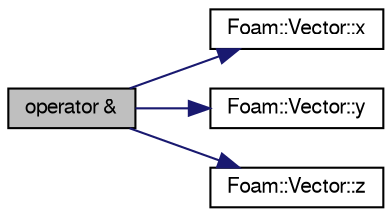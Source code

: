 digraph "operator &amp;"
{
  bgcolor="transparent";
  edge [fontname="FreeSans",fontsize="10",labelfontname="FreeSans",labelfontsize="10"];
  node [fontname="FreeSans",fontsize="10",shape=record];
  rankdir="LR";
  Node129049 [label="operator &",height=0.2,width=0.4,color="black", fillcolor="grey75", style="filled", fontcolor="black"];
  Node129049 -> Node129050 [color="midnightblue",fontsize="10",style="solid",fontname="FreeSans"];
  Node129050 [label="Foam::Vector::x",height=0.2,width=0.4,color="black",URL="$a28442.html#a63327976e5a8359700064a02ae22548e"];
  Node129049 -> Node129051 [color="midnightblue",fontsize="10",style="solid",fontname="FreeSans"];
  Node129051 [label="Foam::Vector::y",height=0.2,width=0.4,color="black",URL="$a28442.html#a1ee865f676fbac703a49c6654dd3ad74"];
  Node129049 -> Node129052 [color="midnightblue",fontsize="10",style="solid",fontname="FreeSans"];
  Node129052 [label="Foam::Vector::z",height=0.2,width=0.4,color="black",URL="$a28442.html#a1c8320b15610de211ec70ef966581423"];
}
